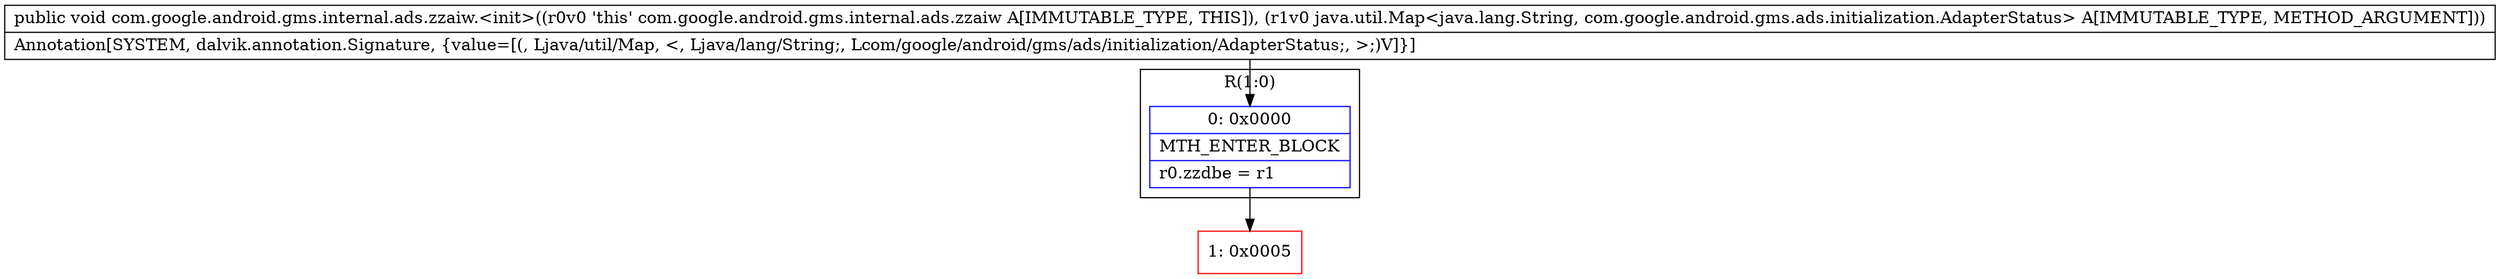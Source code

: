 digraph "CFG forcom.google.android.gms.internal.ads.zzaiw.\<init\>(Ljava\/util\/Map;)V" {
subgraph cluster_Region_1163467073 {
label = "R(1:0)";
node [shape=record,color=blue];
Node_0 [shape=record,label="{0\:\ 0x0000|MTH_ENTER_BLOCK\l|r0.zzdbe = r1\l}"];
}
Node_1 [shape=record,color=red,label="{1\:\ 0x0005}"];
MethodNode[shape=record,label="{public void com.google.android.gms.internal.ads.zzaiw.\<init\>((r0v0 'this' com.google.android.gms.internal.ads.zzaiw A[IMMUTABLE_TYPE, THIS]), (r1v0 java.util.Map\<java.lang.String, com.google.android.gms.ads.initialization.AdapterStatus\> A[IMMUTABLE_TYPE, METHOD_ARGUMENT]))  | Annotation[SYSTEM, dalvik.annotation.Signature, \{value=[(, Ljava\/util\/Map, \<, Ljava\/lang\/String;, Lcom\/google\/android\/gms\/ads\/initialization\/AdapterStatus;, \>;)V]\}]\l}"];
MethodNode -> Node_0;
Node_0 -> Node_1;
}

